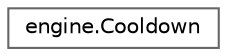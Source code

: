 digraph "Graphical Class Hierarchy"
{
 // LATEX_PDF_SIZE
  bgcolor="transparent";
  edge [fontname=Helvetica,fontsize=10,labelfontname=Helvetica,labelfontsize=10];
  node [fontname=Helvetica,fontsize=10,shape=box,height=0.2,width=0.4];
  rankdir="LR";
  Node0 [id="Node000000",label="engine.Cooldown",height=0.2,width=0.4,color="grey40", fillcolor="white", style="filled",URL="$classengine_1_1_cooldown.html",tooltip="Imposes a cooldown period between two actions."];
}
